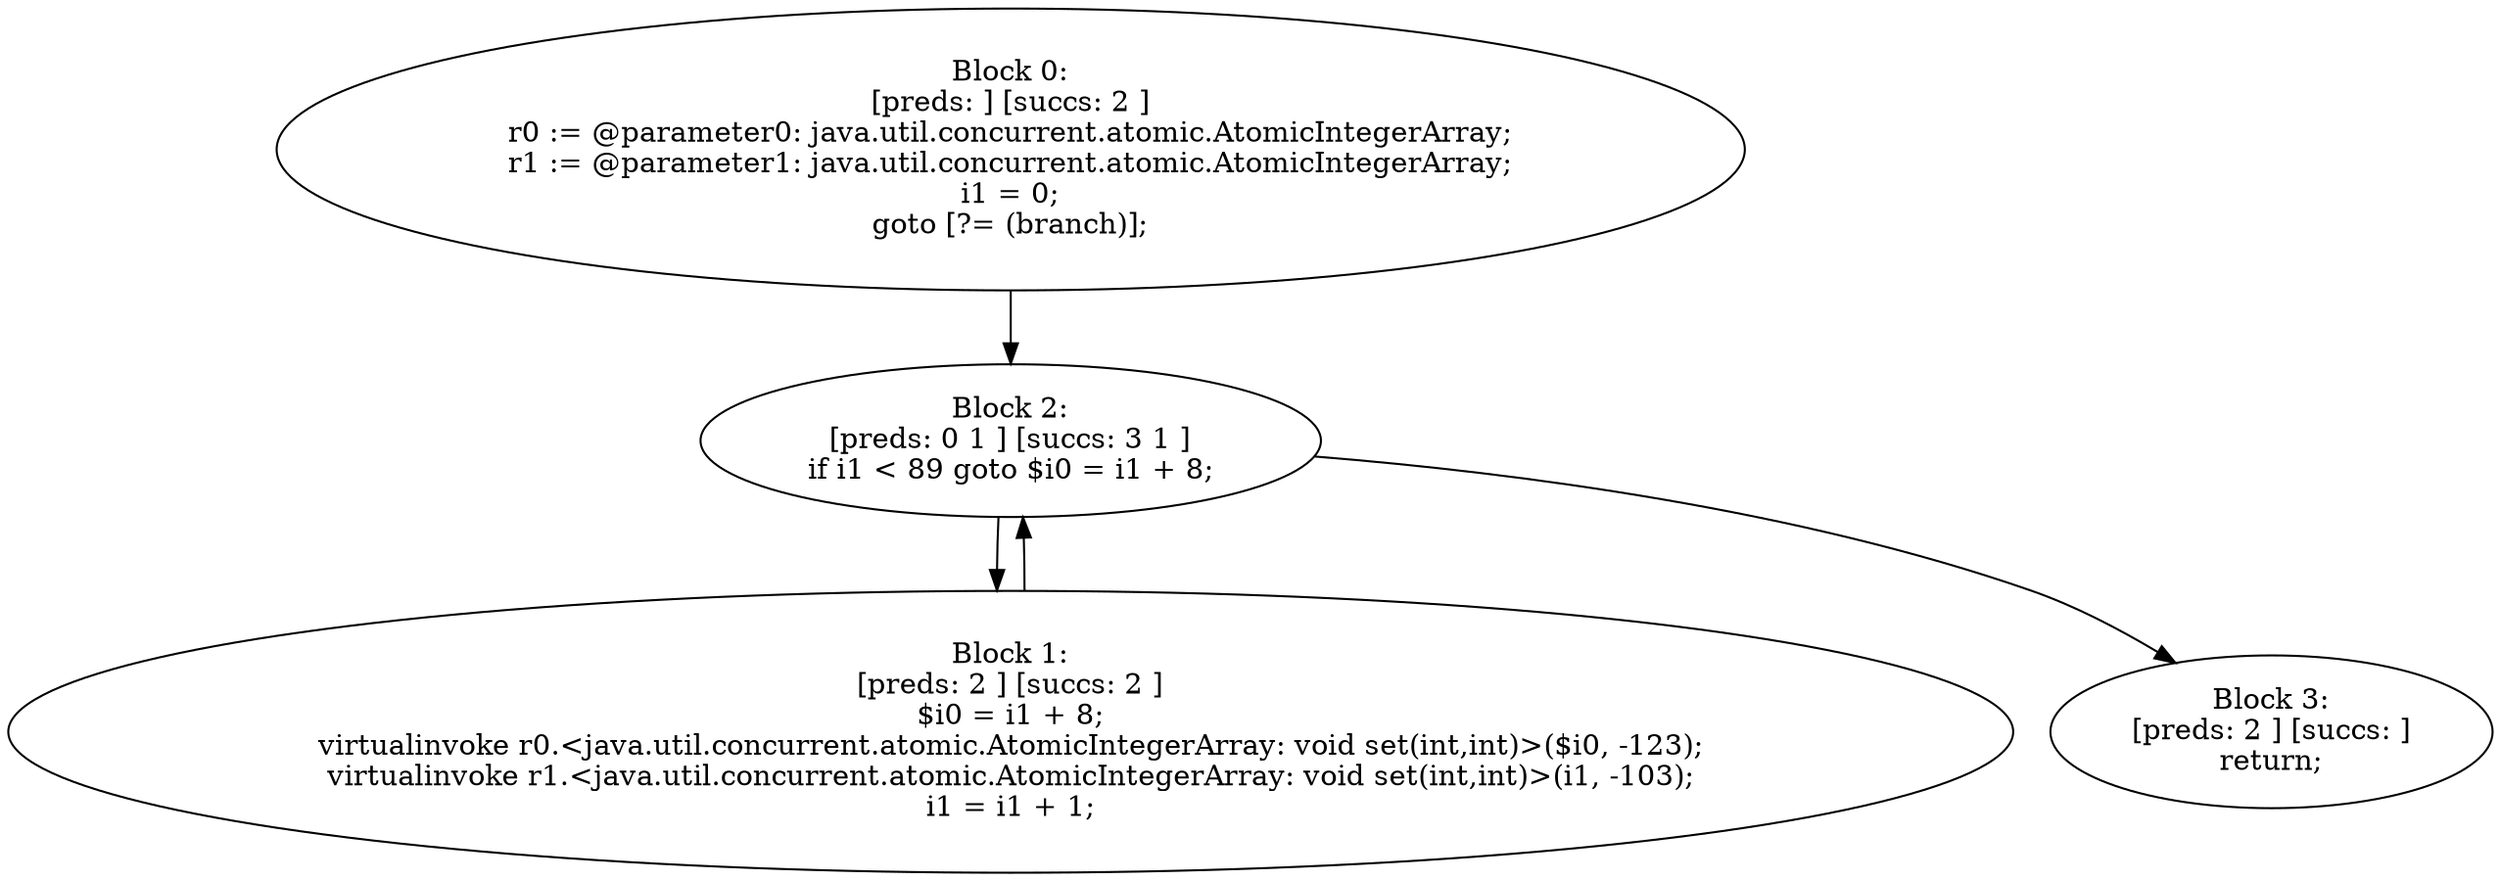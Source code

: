 digraph "unitGraph" {
    "Block 0:
[preds: ] [succs: 2 ]
r0 := @parameter0: java.util.concurrent.atomic.AtomicIntegerArray;
r1 := @parameter1: java.util.concurrent.atomic.AtomicIntegerArray;
i1 = 0;
goto [?= (branch)];
"
    "Block 1:
[preds: 2 ] [succs: 2 ]
$i0 = i1 + 8;
virtualinvoke r0.<java.util.concurrent.atomic.AtomicIntegerArray: void set(int,int)>($i0, -123);
virtualinvoke r1.<java.util.concurrent.atomic.AtomicIntegerArray: void set(int,int)>(i1, -103);
i1 = i1 + 1;
"
    "Block 2:
[preds: 0 1 ] [succs: 3 1 ]
if i1 < 89 goto $i0 = i1 + 8;
"
    "Block 3:
[preds: 2 ] [succs: ]
return;
"
    "Block 0:
[preds: ] [succs: 2 ]
r0 := @parameter0: java.util.concurrent.atomic.AtomicIntegerArray;
r1 := @parameter1: java.util.concurrent.atomic.AtomicIntegerArray;
i1 = 0;
goto [?= (branch)];
"->"Block 2:
[preds: 0 1 ] [succs: 3 1 ]
if i1 < 89 goto $i0 = i1 + 8;
";
    "Block 1:
[preds: 2 ] [succs: 2 ]
$i0 = i1 + 8;
virtualinvoke r0.<java.util.concurrent.atomic.AtomicIntegerArray: void set(int,int)>($i0, -123);
virtualinvoke r1.<java.util.concurrent.atomic.AtomicIntegerArray: void set(int,int)>(i1, -103);
i1 = i1 + 1;
"->"Block 2:
[preds: 0 1 ] [succs: 3 1 ]
if i1 < 89 goto $i0 = i1 + 8;
";
    "Block 2:
[preds: 0 1 ] [succs: 3 1 ]
if i1 < 89 goto $i0 = i1 + 8;
"->"Block 3:
[preds: 2 ] [succs: ]
return;
";
    "Block 2:
[preds: 0 1 ] [succs: 3 1 ]
if i1 < 89 goto $i0 = i1 + 8;
"->"Block 1:
[preds: 2 ] [succs: 2 ]
$i0 = i1 + 8;
virtualinvoke r0.<java.util.concurrent.atomic.AtomicIntegerArray: void set(int,int)>($i0, -123);
virtualinvoke r1.<java.util.concurrent.atomic.AtomicIntegerArray: void set(int,int)>(i1, -103);
i1 = i1 + 1;
";
}

